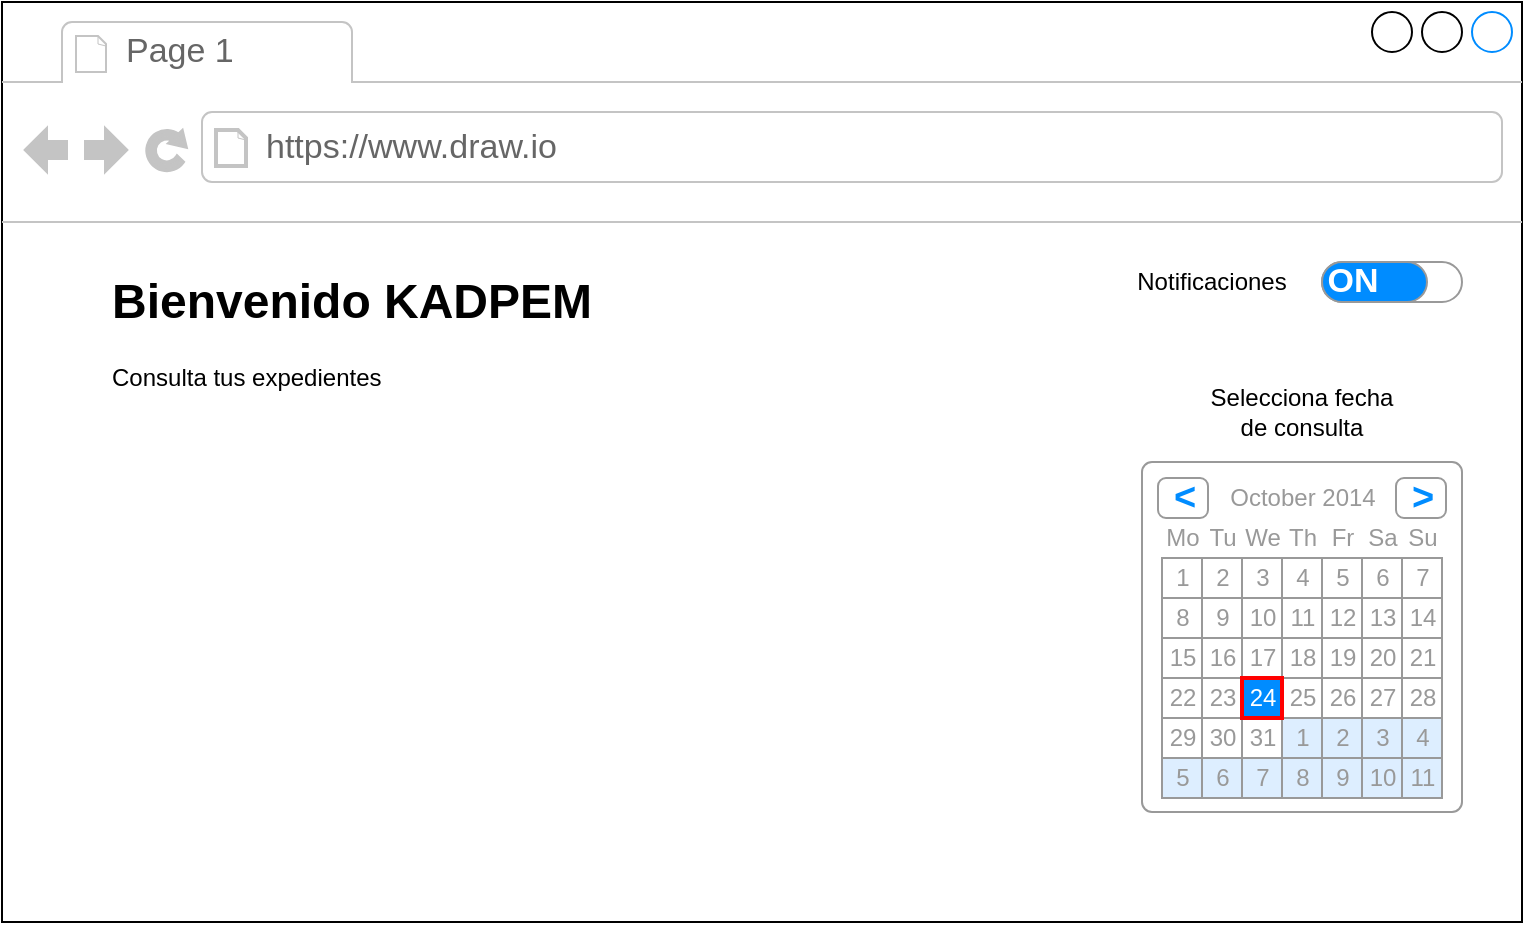 <mxfile version="13.7.7" type="github"><diagram id="AH1QhE3v8_XXU9KrtG7f" name="Page-1"><mxGraphModel dx="868" dy="460" grid="1" gridSize="10" guides="1" tooltips="1" connect="1" arrows="1" fold="1" page="1" pageScale="1" pageWidth="850" pageHeight="1100" math="0" shadow="0"><root><mxCell id="0"/><mxCell id="1" parent="0"/><mxCell id="fB3EkXw4Hmk956ne-_KZ-1" value="" style="strokeWidth=1;shadow=0;dashed=0;align=center;html=1;shape=mxgraph.mockup.containers.browserWindow;rSize=0;strokeColor2=#008cff;strokeColor3=#c4c4c4;mainText=,;recursiveResize=0;" vertex="1" parent="1"><mxGeometry x="40" y="10" width="760" height="460" as="geometry"/></mxCell><mxCell id="fB3EkXw4Hmk956ne-_KZ-2" value="Page 1" style="strokeWidth=1;shadow=0;dashed=0;align=center;html=1;shape=mxgraph.mockup.containers.anchor;fontSize=17;fontColor=#666666;align=left;" vertex="1" parent="fB3EkXw4Hmk956ne-_KZ-1"><mxGeometry x="60" y="12" width="110" height="26" as="geometry"/></mxCell><mxCell id="fB3EkXw4Hmk956ne-_KZ-3" value="https://www.draw.io" style="strokeWidth=1;shadow=0;dashed=0;align=center;html=1;shape=mxgraph.mockup.containers.anchor;rSize=0;fontSize=17;fontColor=#666666;align=left;" vertex="1" parent="fB3EkXw4Hmk956ne-_KZ-1"><mxGeometry x="130" y="60" width="250" height="26" as="geometry"/></mxCell><mxCell id="fB3EkXw4Hmk956ne-_KZ-4" value="ON" style="strokeWidth=1;shadow=0;dashed=0;align=center;html=1;shape=mxgraph.mockup.buttons.onOffButton;gradientColor=none;strokeColor=#999999;buttonState=on;fillColor2=#008cff;fontColor=#ffffff;fontSize=17;mainText=;spacingRight=40;fontStyle=1;" vertex="1" parent="fB3EkXw4Hmk956ne-_KZ-1"><mxGeometry x="660" y="130" width="70" height="20" as="geometry"/></mxCell><mxCell id="fB3EkXw4Hmk956ne-_KZ-5" value="Notificaciones" style="text;html=1;strokeColor=none;fillColor=none;align=center;verticalAlign=middle;whiteSpace=wrap;rounded=0;" vertex="1" parent="fB3EkXw4Hmk956ne-_KZ-1"><mxGeometry x="560" y="130" width="90" height="20" as="geometry"/></mxCell><mxCell id="fB3EkXw4Hmk956ne-_KZ-6" value="&lt;h1&gt;Bienvenido KADPEM&lt;/h1&gt;&lt;p&gt;Consulta tus expedientes&lt;/p&gt;" style="text;html=1;strokeColor=none;fillColor=none;spacing=5;spacingTop=-20;whiteSpace=wrap;overflow=hidden;rounded=0;" vertex="1" parent="fB3EkXw4Hmk956ne-_KZ-1"><mxGeometry x="50" y="130" width="280" height="70" as="geometry"/></mxCell><mxCell id="fB3EkXw4Hmk956ne-_KZ-7" value="" style="strokeWidth=1;shadow=0;dashed=0;align=center;html=1;shape=mxgraph.mockup.forms.rrect;rSize=5;strokeColor=#999999;fillColor=#ffffff;" vertex="1" parent="fB3EkXw4Hmk956ne-_KZ-1"><mxGeometry x="570" y="230" width="160" height="175" as="geometry"/></mxCell><mxCell id="fB3EkXw4Hmk956ne-_KZ-8" value="October 2014" style="strokeWidth=1;shadow=0;dashed=0;align=center;html=1;shape=mxgraph.mockup.forms.anchor;fontColor=#999999;" vertex="1" parent="fB3EkXw4Hmk956ne-_KZ-7"><mxGeometry x="30" y="8" width="100" height="20" as="geometry"/></mxCell><mxCell id="fB3EkXw4Hmk956ne-_KZ-9" value="&lt;" style="strokeWidth=1;shadow=0;dashed=0;align=center;html=1;shape=mxgraph.mockup.forms.rrect;rSize=4;strokeColor=#999999;fontColor=#008cff;fontSize=19;fontStyle=1;" vertex="1" parent="fB3EkXw4Hmk956ne-_KZ-7"><mxGeometry x="8" y="8" width="25" height="20" as="geometry"/></mxCell><mxCell id="fB3EkXw4Hmk956ne-_KZ-10" value="&gt;" style="strokeWidth=1;shadow=0;dashed=0;align=center;html=1;shape=mxgraph.mockup.forms.rrect;rSize=4;strokeColor=#999999;fontColor=#008cff;fontSize=19;fontStyle=1;" vertex="1" parent="fB3EkXw4Hmk956ne-_KZ-7"><mxGeometry x="127" y="8" width="25" height="20" as="geometry"/></mxCell><mxCell id="fB3EkXw4Hmk956ne-_KZ-11" value="Mo" style="strokeWidth=1;shadow=0;dashed=0;align=center;html=1;shape=mxgraph.mockup.forms.anchor;fontColor=#999999;" vertex="1" parent="fB3EkXw4Hmk956ne-_KZ-7"><mxGeometry x="10" y="28" width="20" height="20" as="geometry"/></mxCell><mxCell id="fB3EkXw4Hmk956ne-_KZ-12" value="Tu" style="strokeWidth=1;shadow=0;dashed=0;align=center;html=1;shape=mxgraph.mockup.forms.anchor;fontColor=#999999;" vertex="1" parent="fB3EkXw4Hmk956ne-_KZ-7"><mxGeometry x="30" y="28" width="20" height="20" as="geometry"/></mxCell><mxCell id="fB3EkXw4Hmk956ne-_KZ-13" value="We" style="strokeWidth=1;shadow=0;dashed=0;align=center;html=1;shape=mxgraph.mockup.forms.anchor;fontColor=#999999;" vertex="1" parent="fB3EkXw4Hmk956ne-_KZ-7"><mxGeometry x="50" y="28" width="20" height="20" as="geometry"/></mxCell><mxCell id="fB3EkXw4Hmk956ne-_KZ-14" value="Th" style="strokeWidth=1;shadow=0;dashed=0;align=center;html=1;shape=mxgraph.mockup.forms.anchor;fontColor=#999999;" vertex="1" parent="fB3EkXw4Hmk956ne-_KZ-7"><mxGeometry x="70" y="28" width="20" height="20" as="geometry"/></mxCell><mxCell id="fB3EkXw4Hmk956ne-_KZ-15" value="Fr" style="strokeWidth=1;shadow=0;dashed=0;align=center;html=1;shape=mxgraph.mockup.forms.anchor;fontColor=#999999;" vertex="1" parent="fB3EkXw4Hmk956ne-_KZ-7"><mxGeometry x="90" y="28" width="20" height="20" as="geometry"/></mxCell><mxCell id="fB3EkXw4Hmk956ne-_KZ-16" value="Sa" style="strokeWidth=1;shadow=0;dashed=0;align=center;html=1;shape=mxgraph.mockup.forms.anchor;fontColor=#999999;" vertex="1" parent="fB3EkXw4Hmk956ne-_KZ-7"><mxGeometry x="110" y="28" width="20" height="20" as="geometry"/></mxCell><mxCell id="fB3EkXw4Hmk956ne-_KZ-17" value="Su" style="strokeWidth=1;shadow=0;dashed=0;align=center;html=1;shape=mxgraph.mockup.forms.anchor;fontColor=#999999;" vertex="1" parent="fB3EkXw4Hmk956ne-_KZ-7"><mxGeometry x="130" y="28" width="20" height="20" as="geometry"/></mxCell><mxCell id="fB3EkXw4Hmk956ne-_KZ-18" value="1" style="strokeWidth=1;shadow=0;dashed=0;align=center;html=1;shape=mxgraph.mockup.forms.rrect;rSize=0;strokeColor=#999999;fontColor=#999999;" vertex="1" parent="fB3EkXw4Hmk956ne-_KZ-7"><mxGeometry x="10" y="48" width="20" height="20" as="geometry"/></mxCell><mxCell id="fB3EkXw4Hmk956ne-_KZ-19" value="2" style="strokeWidth=1;shadow=0;dashed=0;align=center;html=1;shape=mxgraph.mockup.forms.rrect;rSize=0;strokeColor=#999999;fontColor=#999999;" vertex="1" parent="fB3EkXw4Hmk956ne-_KZ-7"><mxGeometry x="30" y="48" width="20" height="20" as="geometry"/></mxCell><mxCell id="fB3EkXw4Hmk956ne-_KZ-20" value="3" style="strokeWidth=1;shadow=0;dashed=0;align=center;html=1;shape=mxgraph.mockup.forms.rrect;rSize=0;strokeColor=#999999;fontColor=#999999;" vertex="1" parent="fB3EkXw4Hmk956ne-_KZ-7"><mxGeometry x="50" y="48" width="20" height="20" as="geometry"/></mxCell><mxCell id="fB3EkXw4Hmk956ne-_KZ-21" value="4" style="strokeWidth=1;shadow=0;dashed=0;align=center;html=1;shape=mxgraph.mockup.forms.rrect;rSize=0;strokeColor=#999999;fontColor=#999999;" vertex="1" parent="fB3EkXw4Hmk956ne-_KZ-7"><mxGeometry x="70" y="48" width="20" height="20" as="geometry"/></mxCell><mxCell id="fB3EkXw4Hmk956ne-_KZ-22" value="5" style="strokeWidth=1;shadow=0;dashed=0;align=center;html=1;shape=mxgraph.mockup.forms.rrect;rSize=0;strokeColor=#999999;fontColor=#999999;" vertex="1" parent="fB3EkXw4Hmk956ne-_KZ-7"><mxGeometry x="90" y="48" width="20" height="20" as="geometry"/></mxCell><mxCell id="fB3EkXw4Hmk956ne-_KZ-23" value="6" style="strokeWidth=1;shadow=0;dashed=0;align=center;html=1;shape=mxgraph.mockup.forms.rrect;rSize=0;strokeColor=#999999;fontColor=#999999;" vertex="1" parent="fB3EkXw4Hmk956ne-_KZ-7"><mxGeometry x="110" y="48" width="20" height="20" as="geometry"/></mxCell><mxCell id="fB3EkXw4Hmk956ne-_KZ-24" value="7" style="strokeWidth=1;shadow=0;dashed=0;align=center;html=1;shape=mxgraph.mockup.forms.rrect;rSize=0;strokeColor=#999999;fontColor=#999999;" vertex="1" parent="fB3EkXw4Hmk956ne-_KZ-7"><mxGeometry x="130" y="48" width="20" height="20" as="geometry"/></mxCell><mxCell id="fB3EkXw4Hmk956ne-_KZ-25" value="8" style="strokeWidth=1;shadow=0;dashed=0;align=center;html=1;shape=mxgraph.mockup.forms.rrect;rSize=0;strokeColor=#999999;fontColor=#999999;" vertex="1" parent="fB3EkXw4Hmk956ne-_KZ-7"><mxGeometry x="10" y="68" width="20" height="20" as="geometry"/></mxCell><mxCell id="fB3EkXw4Hmk956ne-_KZ-26" value="9" style="strokeWidth=1;shadow=0;dashed=0;align=center;html=1;shape=mxgraph.mockup.forms.rrect;rSize=0;strokeColor=#999999;fontColor=#999999;" vertex="1" parent="fB3EkXw4Hmk956ne-_KZ-7"><mxGeometry x="30" y="68" width="20" height="20" as="geometry"/></mxCell><mxCell id="fB3EkXw4Hmk956ne-_KZ-27" value="10" style="strokeWidth=1;shadow=0;dashed=0;align=center;html=1;shape=mxgraph.mockup.forms.rrect;rSize=0;strokeColor=#999999;fontColor=#999999;" vertex="1" parent="fB3EkXw4Hmk956ne-_KZ-7"><mxGeometry x="50" y="68" width="20" height="20" as="geometry"/></mxCell><mxCell id="fB3EkXw4Hmk956ne-_KZ-28" value="11" style="strokeWidth=1;shadow=0;dashed=0;align=center;html=1;shape=mxgraph.mockup.forms.rrect;rSize=0;strokeColor=#999999;fontColor=#999999;" vertex="1" parent="fB3EkXw4Hmk956ne-_KZ-7"><mxGeometry x="70" y="68" width="20" height="20" as="geometry"/></mxCell><mxCell id="fB3EkXw4Hmk956ne-_KZ-29" value="12" style="strokeWidth=1;shadow=0;dashed=0;align=center;html=1;shape=mxgraph.mockup.forms.rrect;rSize=0;strokeColor=#999999;fontColor=#999999;" vertex="1" parent="fB3EkXw4Hmk956ne-_KZ-7"><mxGeometry x="90" y="68" width="20" height="20" as="geometry"/></mxCell><mxCell id="fB3EkXw4Hmk956ne-_KZ-30" value="13" style="strokeWidth=1;shadow=0;dashed=0;align=center;html=1;shape=mxgraph.mockup.forms.rrect;rSize=0;strokeColor=#999999;fontColor=#999999;" vertex="1" parent="fB3EkXw4Hmk956ne-_KZ-7"><mxGeometry x="110" y="68" width="20" height="20" as="geometry"/></mxCell><mxCell id="fB3EkXw4Hmk956ne-_KZ-31" value="14" style="strokeWidth=1;shadow=0;dashed=0;align=center;html=1;shape=mxgraph.mockup.forms.rrect;rSize=0;strokeColor=#999999;fontColor=#999999;" vertex="1" parent="fB3EkXw4Hmk956ne-_KZ-7"><mxGeometry x="130" y="68" width="20" height="20" as="geometry"/></mxCell><mxCell id="fB3EkXw4Hmk956ne-_KZ-32" value="15" style="strokeWidth=1;shadow=0;dashed=0;align=center;html=1;shape=mxgraph.mockup.forms.rrect;rSize=0;strokeColor=#999999;fontColor=#999999;" vertex="1" parent="fB3EkXw4Hmk956ne-_KZ-7"><mxGeometry x="10" y="88" width="20" height="20" as="geometry"/></mxCell><mxCell id="fB3EkXw4Hmk956ne-_KZ-33" value="16" style="strokeWidth=1;shadow=0;dashed=0;align=center;html=1;shape=mxgraph.mockup.forms.rrect;rSize=0;strokeColor=#999999;fontColor=#999999;" vertex="1" parent="fB3EkXw4Hmk956ne-_KZ-7"><mxGeometry x="30" y="88" width="20" height="20" as="geometry"/></mxCell><mxCell id="fB3EkXw4Hmk956ne-_KZ-34" value="17" style="strokeWidth=1;shadow=0;dashed=0;align=center;html=1;shape=mxgraph.mockup.forms.rrect;rSize=0;strokeColor=#999999;fontColor=#999999;" vertex="1" parent="fB3EkXw4Hmk956ne-_KZ-7"><mxGeometry x="50" y="88" width="20" height="20" as="geometry"/></mxCell><mxCell id="fB3EkXw4Hmk956ne-_KZ-35" value="18" style="strokeWidth=1;shadow=0;dashed=0;align=center;html=1;shape=mxgraph.mockup.forms.rrect;rSize=0;strokeColor=#999999;fontColor=#999999;" vertex="1" parent="fB3EkXw4Hmk956ne-_KZ-7"><mxGeometry x="70" y="88" width="20" height="20" as="geometry"/></mxCell><mxCell id="fB3EkXw4Hmk956ne-_KZ-36" value="19" style="strokeWidth=1;shadow=0;dashed=0;align=center;html=1;shape=mxgraph.mockup.forms.rrect;rSize=0;strokeColor=#999999;fontColor=#999999;" vertex="1" parent="fB3EkXw4Hmk956ne-_KZ-7"><mxGeometry x="90" y="88" width="20" height="20" as="geometry"/></mxCell><mxCell id="fB3EkXw4Hmk956ne-_KZ-37" value="20" style="strokeWidth=1;shadow=0;dashed=0;align=center;html=1;shape=mxgraph.mockup.forms.rrect;rSize=0;strokeColor=#999999;fontColor=#999999;" vertex="1" parent="fB3EkXw4Hmk956ne-_KZ-7"><mxGeometry x="110" y="88" width="20" height="20" as="geometry"/></mxCell><mxCell id="fB3EkXw4Hmk956ne-_KZ-38" value="21" style="strokeWidth=1;shadow=0;dashed=0;align=center;html=1;shape=mxgraph.mockup.forms.rrect;rSize=0;strokeColor=#999999;fontColor=#999999;" vertex="1" parent="fB3EkXw4Hmk956ne-_KZ-7"><mxGeometry x="130" y="88" width="20" height="20" as="geometry"/></mxCell><mxCell id="fB3EkXw4Hmk956ne-_KZ-39" value="22" style="strokeWidth=1;shadow=0;dashed=0;align=center;html=1;shape=mxgraph.mockup.forms.rrect;rSize=0;strokeColor=#999999;fontColor=#999999;" vertex="1" parent="fB3EkXw4Hmk956ne-_KZ-7"><mxGeometry x="10" y="108" width="20" height="20" as="geometry"/></mxCell><mxCell id="fB3EkXw4Hmk956ne-_KZ-40" value="23" style="strokeWidth=1;shadow=0;dashed=0;align=center;html=1;shape=mxgraph.mockup.forms.rrect;rSize=0;strokeColor=#999999;fontColor=#999999;" vertex="1" parent="fB3EkXw4Hmk956ne-_KZ-7"><mxGeometry x="30" y="108" width="20" height="20" as="geometry"/></mxCell><mxCell id="fB3EkXw4Hmk956ne-_KZ-41" value="25" style="strokeWidth=1;shadow=0;dashed=0;align=center;html=1;shape=mxgraph.mockup.forms.rrect;rSize=0;strokeColor=#999999;fontColor=#999999;" vertex="1" parent="fB3EkXw4Hmk956ne-_KZ-7"><mxGeometry x="70" y="108" width="20" height="20" as="geometry"/></mxCell><mxCell id="fB3EkXw4Hmk956ne-_KZ-42" value="26" style="strokeWidth=1;shadow=0;dashed=0;align=center;html=1;shape=mxgraph.mockup.forms.rrect;rSize=0;strokeColor=#999999;fontColor=#999999;" vertex="1" parent="fB3EkXw4Hmk956ne-_KZ-7"><mxGeometry x="90" y="108" width="20" height="20" as="geometry"/></mxCell><mxCell id="fB3EkXw4Hmk956ne-_KZ-43" value="27" style="strokeWidth=1;shadow=0;dashed=0;align=center;html=1;shape=mxgraph.mockup.forms.rrect;rSize=0;strokeColor=#999999;fontColor=#999999;" vertex="1" parent="fB3EkXw4Hmk956ne-_KZ-7"><mxGeometry x="110" y="108" width="20" height="20" as="geometry"/></mxCell><mxCell id="fB3EkXw4Hmk956ne-_KZ-44" value="28" style="strokeWidth=1;shadow=0;dashed=0;align=center;html=1;shape=mxgraph.mockup.forms.rrect;rSize=0;strokeColor=#999999;fontColor=#999999;" vertex="1" parent="fB3EkXw4Hmk956ne-_KZ-7"><mxGeometry x="130" y="108" width="20" height="20" as="geometry"/></mxCell><mxCell id="fB3EkXw4Hmk956ne-_KZ-45" value="29" style="strokeWidth=1;shadow=0;dashed=0;align=center;html=1;shape=mxgraph.mockup.forms.rrect;rSize=0;strokeColor=#999999;fontColor=#999999;" vertex="1" parent="fB3EkXw4Hmk956ne-_KZ-7"><mxGeometry x="10" y="128" width="20" height="20" as="geometry"/></mxCell><mxCell id="fB3EkXw4Hmk956ne-_KZ-46" value="30" style="strokeWidth=1;shadow=0;dashed=0;align=center;html=1;shape=mxgraph.mockup.forms.rrect;rSize=0;strokeColor=#999999;fontColor=#999999;" vertex="1" parent="fB3EkXw4Hmk956ne-_KZ-7"><mxGeometry x="30" y="128" width="20" height="20" as="geometry"/></mxCell><mxCell id="fB3EkXw4Hmk956ne-_KZ-47" value="31" style="strokeWidth=1;shadow=0;dashed=0;align=center;html=1;shape=mxgraph.mockup.forms.rrect;rSize=0;strokeColor=#999999;fontColor=#999999;" vertex="1" parent="fB3EkXw4Hmk956ne-_KZ-7"><mxGeometry x="50" y="128" width="20" height="20" as="geometry"/></mxCell><mxCell id="fB3EkXw4Hmk956ne-_KZ-48" value="1" style="strokeWidth=1;shadow=0;dashed=0;align=center;html=1;shape=mxgraph.mockup.forms.rrect;rSize=0;strokeColor=#999999;fontColor=#999999;fillColor=#ddeeff;" vertex="1" parent="fB3EkXw4Hmk956ne-_KZ-7"><mxGeometry x="70" y="128" width="20" height="20" as="geometry"/></mxCell><mxCell id="fB3EkXw4Hmk956ne-_KZ-49" value="2" style="strokeWidth=1;shadow=0;dashed=0;align=center;html=1;shape=mxgraph.mockup.forms.rrect;rSize=0;strokeColor=#999999;fontColor=#999999;fillColor=#ddeeff;" vertex="1" parent="fB3EkXw4Hmk956ne-_KZ-7"><mxGeometry x="90" y="128" width="20" height="20" as="geometry"/></mxCell><mxCell id="fB3EkXw4Hmk956ne-_KZ-50" value="3" style="strokeWidth=1;shadow=0;dashed=0;align=center;html=1;shape=mxgraph.mockup.forms.rrect;rSize=0;strokeColor=#999999;fontColor=#999999;fillColor=#ddeeff;" vertex="1" parent="fB3EkXw4Hmk956ne-_KZ-7"><mxGeometry x="110" y="128" width="20" height="20" as="geometry"/></mxCell><mxCell id="fB3EkXw4Hmk956ne-_KZ-51" value="4" style="strokeWidth=1;shadow=0;dashed=0;align=center;html=1;shape=mxgraph.mockup.forms.rrect;rSize=0;strokeColor=#999999;fontColor=#999999;fillColor=#ddeeff;" vertex="1" parent="fB3EkXw4Hmk956ne-_KZ-7"><mxGeometry x="130" y="128" width="20" height="20" as="geometry"/></mxCell><mxCell id="fB3EkXw4Hmk956ne-_KZ-52" value="5" style="strokeWidth=1;shadow=0;dashed=0;align=center;html=1;shape=mxgraph.mockup.forms.rrect;rSize=0;strokeColor=#999999;fontColor=#999999;fillColor=#ddeeff;" vertex="1" parent="fB3EkXw4Hmk956ne-_KZ-7"><mxGeometry x="10" y="148" width="20" height="20" as="geometry"/></mxCell><mxCell id="fB3EkXw4Hmk956ne-_KZ-53" value="6" style="strokeWidth=1;shadow=0;dashed=0;align=center;html=1;shape=mxgraph.mockup.forms.rrect;rSize=0;strokeColor=#999999;fontColor=#999999;fillColor=#ddeeff;" vertex="1" parent="fB3EkXw4Hmk956ne-_KZ-7"><mxGeometry x="30" y="148" width="20" height="20" as="geometry"/></mxCell><mxCell id="fB3EkXw4Hmk956ne-_KZ-54" value="7" style="strokeWidth=1;shadow=0;dashed=0;align=center;html=1;shape=mxgraph.mockup.forms.rrect;rSize=0;strokeColor=#999999;fontColor=#999999;fillColor=#ddeeff;" vertex="1" parent="fB3EkXw4Hmk956ne-_KZ-7"><mxGeometry x="50" y="148" width="20" height="20" as="geometry"/></mxCell><mxCell id="fB3EkXw4Hmk956ne-_KZ-55" value="8" style="strokeWidth=1;shadow=0;dashed=0;align=center;html=1;shape=mxgraph.mockup.forms.rrect;rSize=0;strokeColor=#999999;fontColor=#999999;fillColor=#ddeeff;" vertex="1" parent="fB3EkXw4Hmk956ne-_KZ-7"><mxGeometry x="70" y="148" width="20" height="20" as="geometry"/></mxCell><mxCell id="fB3EkXw4Hmk956ne-_KZ-56" value="9" style="strokeWidth=1;shadow=0;dashed=0;align=center;html=1;shape=mxgraph.mockup.forms.rrect;rSize=0;strokeColor=#999999;fontColor=#999999;fillColor=#ddeeff;" vertex="1" parent="fB3EkXw4Hmk956ne-_KZ-7"><mxGeometry x="90" y="148" width="20" height="20" as="geometry"/></mxCell><mxCell id="fB3EkXw4Hmk956ne-_KZ-57" value="10" style="strokeWidth=1;shadow=0;dashed=0;align=center;html=1;shape=mxgraph.mockup.forms.rrect;rSize=0;strokeColor=#999999;fontColor=#999999;fillColor=#ddeeff;" vertex="1" parent="fB3EkXw4Hmk956ne-_KZ-7"><mxGeometry x="110" y="148" width="20" height="20" as="geometry"/></mxCell><mxCell id="fB3EkXw4Hmk956ne-_KZ-58" value="11" style="strokeWidth=1;shadow=0;dashed=0;align=center;html=1;shape=mxgraph.mockup.forms.rrect;rSize=0;strokeColor=#999999;fontColor=#999999;fillColor=#ddeeff;" vertex="1" parent="fB3EkXw4Hmk956ne-_KZ-7"><mxGeometry x="130" y="148" width="20" height="20" as="geometry"/></mxCell><mxCell id="fB3EkXw4Hmk956ne-_KZ-59" value="24" style="strokeWidth=1;shadow=0;dashed=0;align=center;html=1;shape=mxgraph.mockup.forms.rrect;rSize=0;strokeColor=#ff0000;fontColor=#ffffff;strokeWidth=2;fillColor=#008cff;" vertex="1" parent="fB3EkXw4Hmk956ne-_KZ-7"><mxGeometry x="50" y="108" width="20" height="20" as="geometry"/></mxCell><mxCell id="fB3EkXw4Hmk956ne-_KZ-60" value="Selecciona fecha de consulta" style="text;html=1;align=center;verticalAlign=middle;whiteSpace=wrap;rounded=0;labelBackgroundColor=none;" vertex="1" parent="fB3EkXw4Hmk956ne-_KZ-1"><mxGeometry x="600" y="190" width="100" height="30" as="geometry"/></mxCell></root></mxGraphModel></diagram></mxfile>